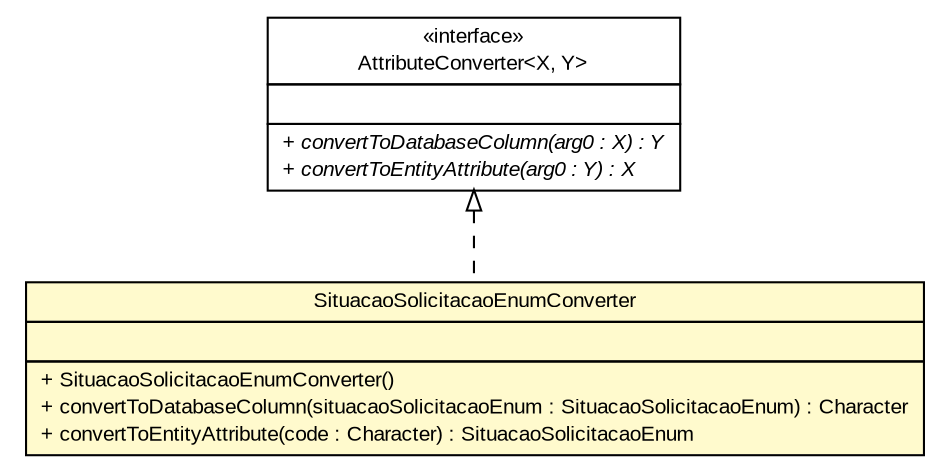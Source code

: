 #!/usr/local/bin/dot
#
# Class diagram 
# Generated by UMLGraph version R5_6 (http://www.umlgraph.org/)
#

digraph G {
	edge [fontname="arial",fontsize=10,labelfontname="arial",labelfontsize=10];
	node [fontname="arial",fontsize=10,shape=plaintext];
	nodesep=0.25;
	ranksep=0.5;
	// br.gov.to.sefaz.seg.persistence.converter.SituacaoSolicitacaoEnumConverter
	c35211 [label=<<table title="br.gov.to.sefaz.seg.persistence.converter.SituacaoSolicitacaoEnumConverter" border="0" cellborder="1" cellspacing="0" cellpadding="2" port="p" bgcolor="lemonChiffon" href="./SituacaoSolicitacaoEnumConverter.html">
		<tr><td><table border="0" cellspacing="0" cellpadding="1">
<tr><td align="center" balign="center"> SituacaoSolicitacaoEnumConverter </td></tr>
		</table></td></tr>
		<tr><td><table border="0" cellspacing="0" cellpadding="1">
<tr><td align="left" balign="left">  </td></tr>
		</table></td></tr>
		<tr><td><table border="0" cellspacing="0" cellpadding="1">
<tr><td align="left" balign="left"> + SituacaoSolicitacaoEnumConverter() </td></tr>
<tr><td align="left" balign="left"> + convertToDatabaseColumn(situacaoSolicitacaoEnum : SituacaoSolicitacaoEnum) : Character </td></tr>
<tr><td align="left" balign="left"> + convertToEntityAttribute(code : Character) : SituacaoSolicitacaoEnum </td></tr>
		</table></td></tr>
		</table>>, URL="./SituacaoSolicitacaoEnumConverter.html", fontname="arial", fontcolor="black", fontsize=10.0];
	//br.gov.to.sefaz.seg.persistence.converter.SituacaoSolicitacaoEnumConverter implements javax.persistence.AttributeConverter<X, Y>
	c35270:p -> c35211:p [dir=back,arrowtail=empty,style=dashed];
	// javax.persistence.AttributeConverter<X, Y>
	c35270 [label=<<table title="javax.persistence.AttributeConverter" border="0" cellborder="1" cellspacing="0" cellpadding="2" port="p" href="http://java.sun.com/j2se/1.4.2/docs/api/javax/persistence/AttributeConverter.html">
		<tr><td><table border="0" cellspacing="0" cellpadding="1">
<tr><td align="center" balign="center"> &#171;interface&#187; </td></tr>
<tr><td align="center" balign="center"> AttributeConverter&lt;X, Y&gt; </td></tr>
		</table></td></tr>
		<tr><td><table border="0" cellspacing="0" cellpadding="1">
<tr><td align="left" balign="left">  </td></tr>
		</table></td></tr>
		<tr><td><table border="0" cellspacing="0" cellpadding="1">
<tr><td align="left" balign="left"><font face="arial italic" point-size="10.0"> + convertToDatabaseColumn(arg0 : X) : Y </font></td></tr>
<tr><td align="left" balign="left"><font face="arial italic" point-size="10.0"> + convertToEntityAttribute(arg0 : Y) : X </font></td></tr>
		</table></td></tr>
		</table>>, URL="http://java.sun.com/j2se/1.4.2/docs/api/javax/persistence/AttributeConverter.html", fontname="arial", fontcolor="black", fontsize=10.0];
}

